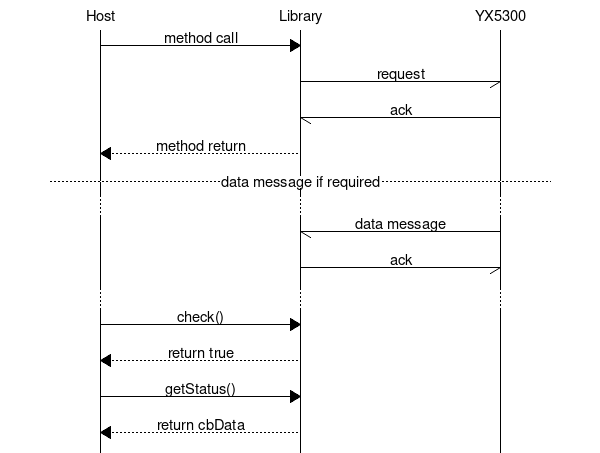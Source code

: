 msc
{
  Host,Library,YX5300;
  
  Host=>Library [label="method call"];
  Library->YX5300 [label=request];
  Library<-YX5300 [label=ack];
  Host<<Library [label="method return"];
  --- [label="data message if required"];
  ...;
  Library<-YX5300 [label="data message"];
  Library->YX5300 [label=ack];
  ...;
  Host=>Library [label="check()"];
  Host<<Library [label="return true"];
  Host=>Library [label="getStatus()"];
  Host<<Library [label="return cbData"];
}
